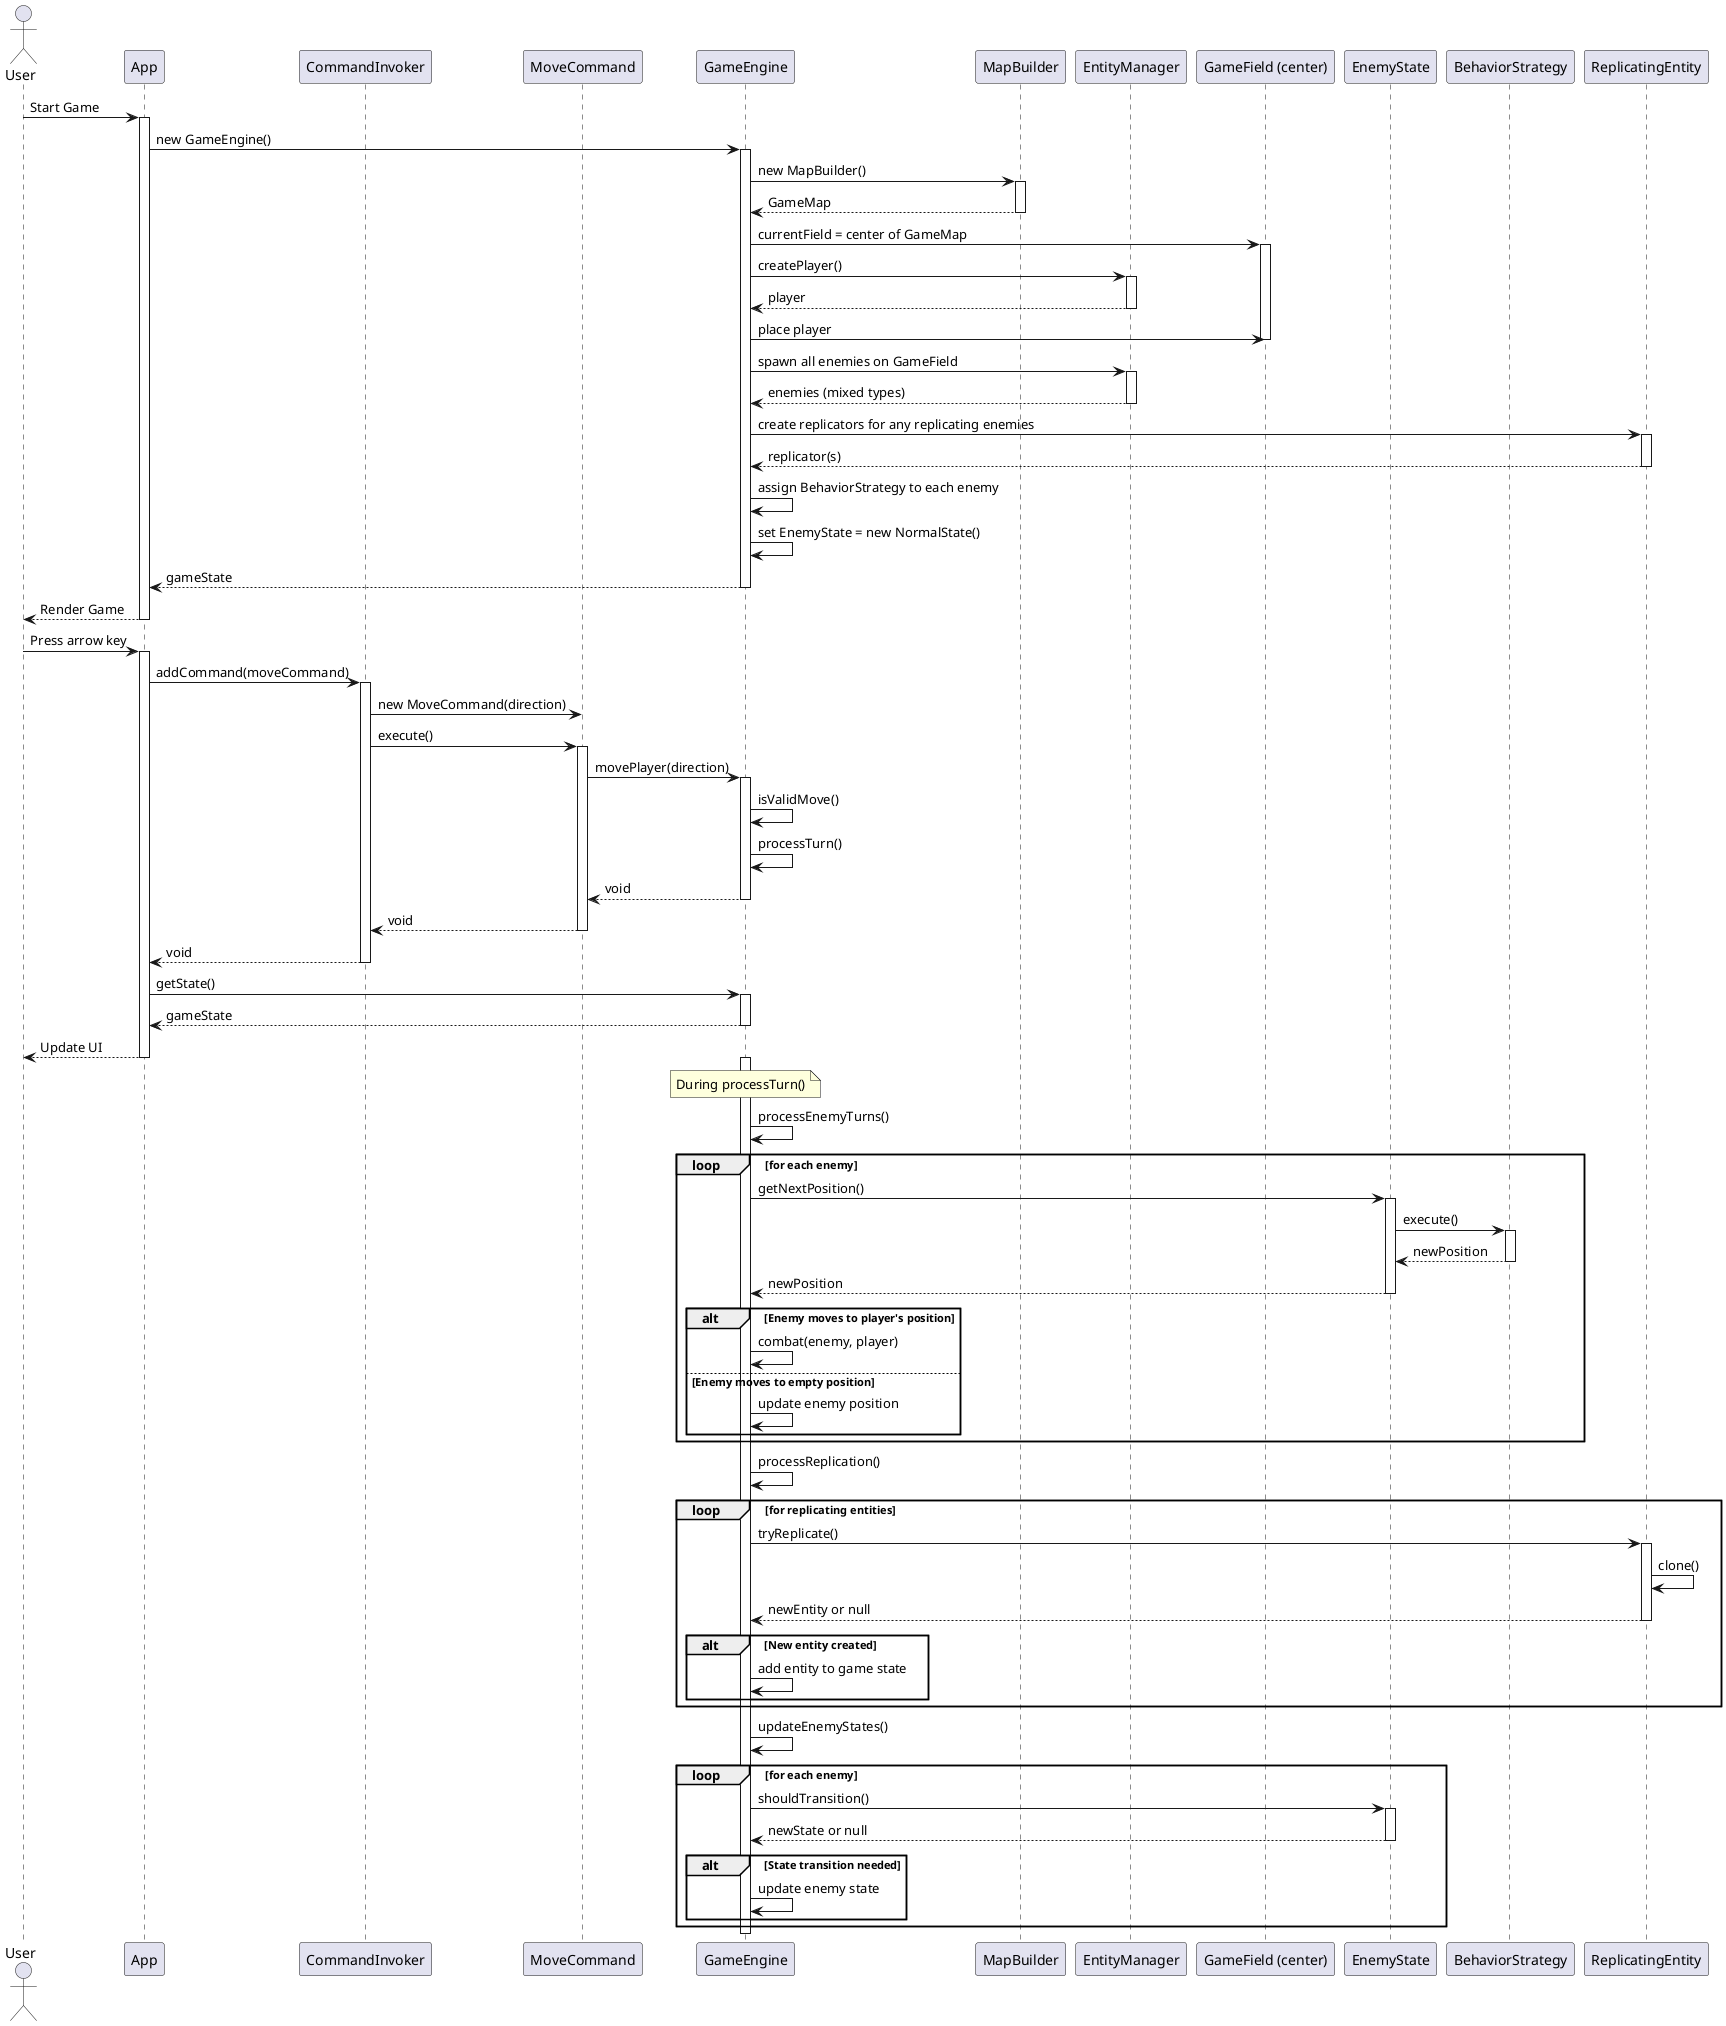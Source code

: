 @startuml Sequence Diagram

actor User
participant "App" as App
participant "CommandInvoker" as CommandInvoker
participant "MoveCommand" as MoveCommand
participant "GameEngine" as GameEngine
participant "MapBuilder" as MapBuilder
participant "EntityManager" as EntityManager
participant "GameField (center)" as GameField
participant "EnemyState" as EnemyState
participant "BehaviorStrategy" as BehaviorStrategy
participant "ReplicatingEntity" as ReplicatingEntity

' Game Initialization
User -> App: Start Game
activate App

App -> GameEngine: new GameEngine()
activate GameEngine

GameEngine -> MapBuilder: new MapBuilder()
activate MapBuilder
MapBuilder --> GameEngine: GameMap
deactivate MapBuilder

GameEngine -> GameField: currentField = center of GameMap
activate GameField

GameEngine -> EntityManager: createPlayer()
activate EntityManager
EntityManager --> GameEngine: player
deactivate EntityManager

GameEngine -> GameField: place player
deactivate GameField

GameEngine -> EntityManager: spawn all enemies on GameField
activate EntityManager
EntityManager --> GameEngine: enemies (mixed types)
deactivate EntityManager

GameEngine -> ReplicatingEntity: create replicators for any replicating enemies
activate ReplicatingEntity
ReplicatingEntity --> GameEngine: replicator(s)
deactivate ReplicatingEntity

GameEngine -> GameEngine: assign BehaviorStrategy to each enemy
GameEngine -> GameEngine: set EnemyState = new NormalState()

GameEngine --> App: gameState
deactivate GameEngine
App --> User: Render Game
deactivate App

' Player Movement
User -> App: Press arrow key
activate App
App -> CommandInvoker: addCommand(moveCommand)
activate CommandInvoker
CommandInvoker -> MoveCommand: new MoveCommand(direction)
CommandInvoker -> MoveCommand: execute()
activate MoveCommand
MoveCommand -> GameEngine: movePlayer(direction)
activate GameEngine
GameEngine -> GameEngine: isValidMove()
GameEngine -> GameEngine: processTurn()
GameEngine --> MoveCommand: void
deactivate GameEngine
MoveCommand --> CommandInvoker: void
deactivate MoveCommand
CommandInvoker --> App: void
deactivate CommandInvoker
App -> GameEngine: getState()
activate GameEngine
GameEngine --> App: gameState
deactivate GameEngine
App --> User: Update UI
deactivate App

' Enemy Turn Processing
note over GameEngine: During processTurn()
activate GameEngine
GameEngine -> GameEngine: processEnemyTurns()
loop for each enemy
  GameEngine -> EnemyState: getNextPosition()
  activate EnemyState
  EnemyState -> BehaviorStrategy: execute()
  activate BehaviorStrategy
  BehaviorStrategy --> EnemyState: newPosition
  deactivate BehaviorStrategy
  EnemyState --> GameEngine: newPosition
  deactivate EnemyState
  
  alt Enemy moves to player's position
    GameEngine -> GameEngine: combat(enemy, player)
  else Enemy moves to empty position
    GameEngine -> GameEngine: update enemy position
  end
end

GameEngine -> GameEngine: processReplication()
loop for replicating entities
  GameEngine -> ReplicatingEntity: tryReplicate()
  activate ReplicatingEntity
  ReplicatingEntity -> ReplicatingEntity: clone()
  ReplicatingEntity --> GameEngine: newEntity or null
  deactivate ReplicatingEntity
  
  alt New entity created
    GameEngine -> GameEngine: add entity to game state
  end
end

GameEngine -> GameEngine: updateEnemyStates()
loop for each enemy
  GameEngine -> EnemyState: shouldTransition()
  activate EnemyState
  EnemyState --> GameEngine: newState or null
  deactivate EnemyState
  
  alt State transition needed
    GameEngine -> GameEngine: update enemy state
  end
end
deactivate GameEngine

@enduml
